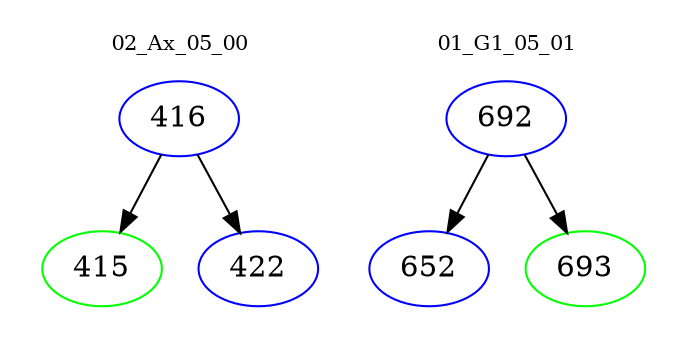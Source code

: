 digraph{
subgraph cluster_0 {
color = white
label = "02_Ax_05_00";
fontsize=10;
T0_416 [label="416", color="blue"]
T0_416 -> T0_415 [color="black"]
T0_415 [label="415", color="green"]
T0_416 -> T0_422 [color="black"]
T0_422 [label="422", color="blue"]
}
subgraph cluster_1 {
color = white
label = "01_G1_05_01";
fontsize=10;
T1_692 [label="692", color="blue"]
T1_692 -> T1_652 [color="black"]
T1_652 [label="652", color="blue"]
T1_692 -> T1_693 [color="black"]
T1_693 [label="693", color="green"]
}
}
